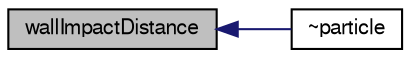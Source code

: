 digraph "wallImpactDistance"
{
  bgcolor="transparent";
  edge [fontname="FreeSans",fontsize="10",labelfontname="FreeSans",labelfontsize="10"];
  node [fontname="FreeSans",fontsize="10",shape=record];
  rankdir="LR";
  Node4388 [label="wallImpactDistance",height=0.2,width=0.4,color="black", fillcolor="grey75", style="filled", fontcolor="black"];
  Node4388 -> Node4389 [dir="back",color="midnightblue",fontsize="10",style="solid",fontname="FreeSans"];
  Node4389 [label="~particle",height=0.2,width=0.4,color="black",URL="$a23586.html#a21cc76910d09c0550f6ce9f2ed3b2f52",tooltip="Destructor. "];
}
